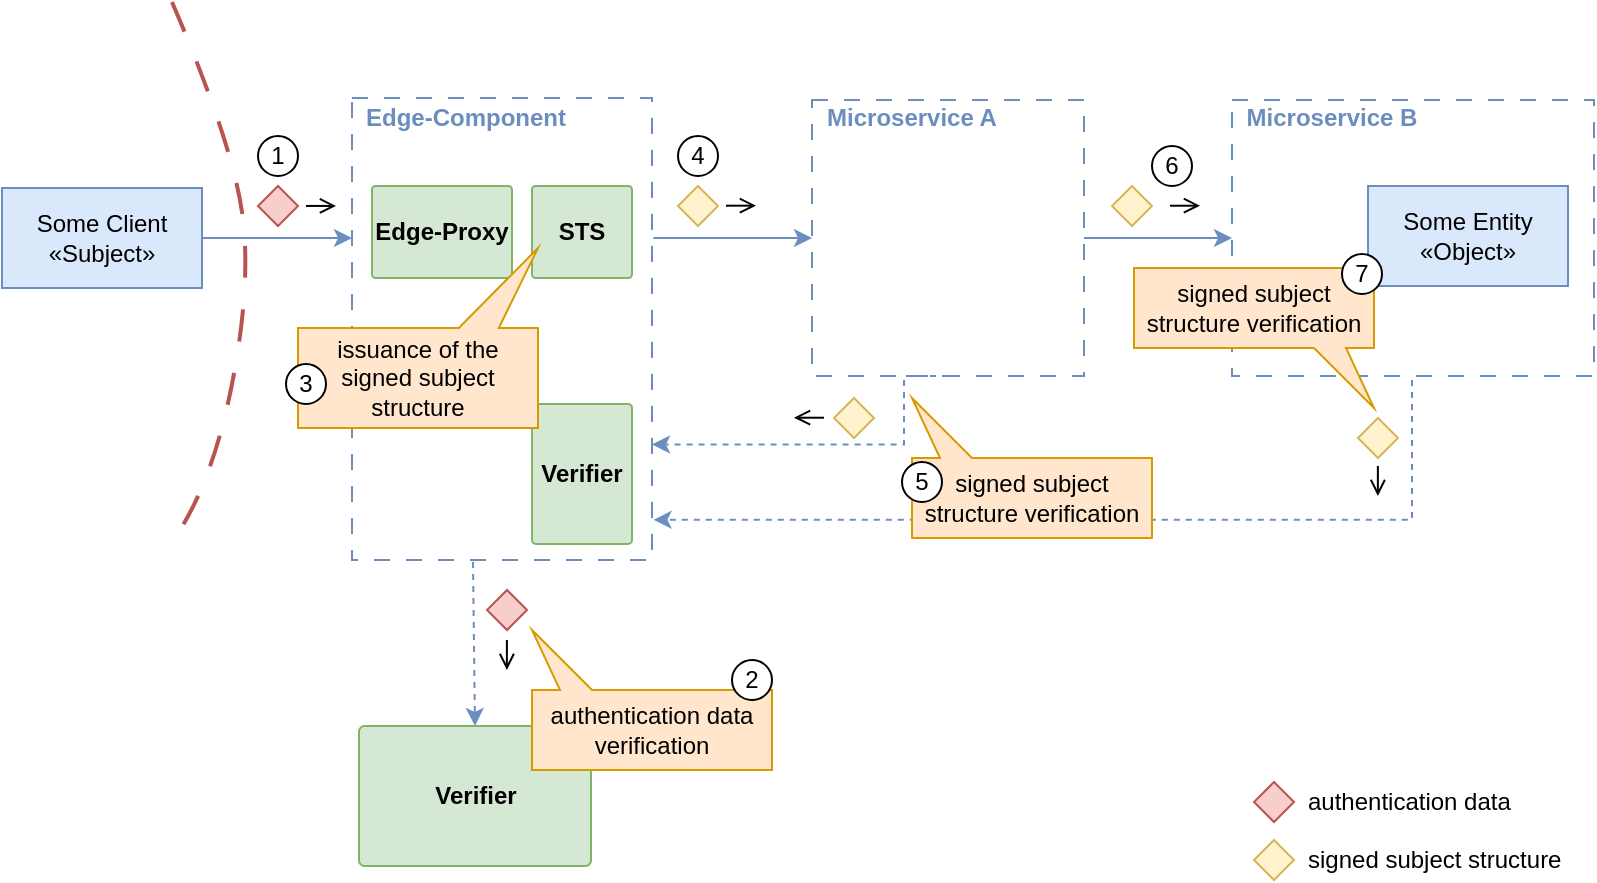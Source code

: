 <mxfile version="27.2.0">
  <diagram name="Page-1" id="vSZzm0c0lSDc5pFVxaaF">
    <mxGraphModel dx="1097" dy="710" grid="1" gridSize="10" guides="1" tooltips="1" connect="1" arrows="1" fold="1" page="1" pageScale="1" pageWidth="850" pageHeight="1100" math="0" shadow="0">
      <root>
        <mxCell id="0" />
        <mxCell id="1" parent="0" />
        <mxCell id="fo6R8_58uPIGh2nn-8rE-60" style="edgeStyle=orthogonalEdgeStyle;rounded=0;orthogonalLoop=1;jettySize=auto;html=1;entryX=1.005;entryY=0.913;entryDx=0;entryDy=0;fillColor=#dae8fc;strokeColor=#6c8ebf;entryPerimeter=0;dashed=1;" parent="1" target="fo6R8_58uPIGh2nn-8rE-28" edge="1">
          <mxGeometry relative="1" as="geometry">
            <mxPoint x="720" y="241" as="sourcePoint" />
            <Array as="points">
              <mxPoint x="720" y="311" />
            </Array>
          </mxGeometry>
        </mxCell>
        <mxCell id="fo6R8_58uPIGh2nn-8rE-26" value="" style="rounded=0;whiteSpace=wrap;html=1;fillColor=none;strokeColor=#6c8ebf;dashed=1;dashPattern=8 8;" parent="1" vertex="1">
          <mxGeometry x="630" y="101" width="181" height="138" as="geometry" />
        </mxCell>
        <mxCell id="fo6R8_58uPIGh2nn-8rE-34" style="edgeStyle=orthogonalEdgeStyle;rounded=0;orthogonalLoop=1;jettySize=auto;html=1;entryX=0;entryY=0.5;entryDx=0;entryDy=0;fillColor=#dae8fc;strokeColor=#6c8ebf;" parent="1" source="fo6R8_58uPIGh2nn-8rE-17" target="fo6R8_58uPIGh2nn-8rE-26" edge="1">
          <mxGeometry relative="1" as="geometry" />
        </mxCell>
        <mxCell id="fo6R8_58uPIGh2nn-8rE-17" value="" style="rounded=0;whiteSpace=wrap;html=1;fillColor=none;strokeColor=#6c8ebf;dashed=1;dashPattern=8 8;" parent="1" vertex="1">
          <mxGeometry x="420" y="101" width="136" height="138" as="geometry" />
        </mxCell>
        <mxCell id="aPNDeGo1sduExx9jBJkK-4" value="Some Entity&lt;br&gt;«Object»" style="rounded=0;whiteSpace=wrap;html=1;fillColor=#dae8fc;strokeColor=#6c8ebf;" parent="1" vertex="1">
          <mxGeometry x="698" y="144" width="100" height="50" as="geometry" />
        </mxCell>
        <mxCell id="fo6R8_58uPIGh2nn-8rE-5" value="" style="rhombus;whiteSpace=wrap;html=1;fillColor=#f8cecc;strokeColor=#b85450;" parent="1" vertex="1">
          <mxGeometry x="641" y="442" width="20" height="20" as="geometry" />
        </mxCell>
        <mxCell id="fo6R8_58uPIGh2nn-8rE-8" value="authentication data" style="text;html=1;align=left;verticalAlign=middle;whiteSpace=wrap;rounded=0;" parent="1" vertex="1">
          <mxGeometry x="666" y="442" width="118" height="20" as="geometry" />
        </mxCell>
        <mxCell id="fo6R8_58uPIGh2nn-8rE-18" value="&lt;div align=&quot;center&quot;&gt;Microservice A&lt;/div&gt;" style="text;html=1;align=center;verticalAlign=middle;whiteSpace=wrap;rounded=0;fillColor=none;fontColor=#6C8EBF;fontStyle=1" parent="1" vertex="1">
          <mxGeometry x="420" y="100" width="100" height="19" as="geometry" />
        </mxCell>
        <mxCell id="fo6R8_58uPIGh2nn-8rE-27" value="&lt;div align=&quot;center&quot;&gt;Microservice B&lt;/div&gt;" style="text;html=1;align=center;verticalAlign=middle;whiteSpace=wrap;rounded=0;fillColor=none;fontColor=#6C8EBF;fontStyle=1" parent="1" vertex="1">
          <mxGeometry x="630" y="100" width="100" height="19" as="geometry" />
        </mxCell>
        <mxCell id="fo6R8_58uPIGh2nn-8rE-32" style="edgeStyle=orthogonalEdgeStyle;rounded=0;orthogonalLoop=1;jettySize=auto;html=1;entryX=0;entryY=0.5;entryDx=0;entryDy=0;fillColor=#dae8fc;strokeColor=#6c8ebf;exitX=1.005;exitY=0.303;exitDx=0;exitDy=0;exitPerimeter=0;" parent="1" source="fo6R8_58uPIGh2nn-8rE-28" target="fo6R8_58uPIGh2nn-8rE-17" edge="1">
          <mxGeometry relative="1" as="geometry" />
        </mxCell>
        <mxCell id="fo6R8_58uPIGh2nn-8rE-28" value="" style="rounded=0;whiteSpace=wrap;html=1;fillColor=none;strokeColor=#6c8ebf;dashed=1;dashPattern=8 8;" parent="1" vertex="1">
          <mxGeometry x="190" y="100" width="150" height="231" as="geometry" />
        </mxCell>
        <mxCell id="fo6R8_58uPIGh2nn-8rE-29" value="Edge-Component" style="text;html=1;align=center;verticalAlign=middle;whiteSpace=wrap;rounded=0;fillColor=none;fontColor=#6C8EBF;fontStyle=1" parent="1" vertex="1">
          <mxGeometry x="194" y="100" width="106" height="19" as="geometry" />
        </mxCell>
        <mxCell id="fo6R8_58uPIGh2nn-8rE-30" value="" style="endArrow=classic;html=1;rounded=0;exitX=1;exitY=0.5;exitDx=0;exitDy=0;fillColor=#dae8fc;strokeColor=#6c8ebf;" parent="1" source="fo6R8_58uPIGh2nn-8rE-36" edge="1">
          <mxGeometry width="50" height="50" relative="1" as="geometry">
            <mxPoint x="134" y="169" as="sourcePoint" />
            <mxPoint x="190" y="170" as="targetPoint" />
          </mxGeometry>
        </mxCell>
        <mxCell id="fo6R8_58uPIGh2nn-8rE-31" value="" style="rhombus;whiteSpace=wrap;html=1;fillColor=#f8cecc;strokeColor=#b85450;direction=south;" parent="1" vertex="1">
          <mxGeometry x="143" y="144" width="20" height="20" as="geometry" />
        </mxCell>
        <mxCell id="fo6R8_58uPIGh2nn-8rE-33" value="" style="rhombus;whiteSpace=wrap;html=1;fillColor=#fff2cc;strokeColor=#d6b656;" parent="1" vertex="1">
          <mxGeometry x="353" y="144" width="20" height="20" as="geometry" />
        </mxCell>
        <mxCell id="fo6R8_58uPIGh2nn-8rE-36" value="Some Client&lt;br&gt;«Subject»" style="rounded=0;whiteSpace=wrap;html=1;fillColor=#dae8fc;strokeColor=#6c8ebf;" parent="1" vertex="1">
          <mxGeometry x="15" y="145" width="100" height="50" as="geometry" />
        </mxCell>
        <mxCell id="fo6R8_58uPIGh2nn-8rE-38" value="signed subject structure" style="text;html=1;align=left;verticalAlign=middle;whiteSpace=wrap;rounded=0;" parent="1" vertex="1">
          <mxGeometry x="666" y="471" width="145" height="20" as="geometry" />
        </mxCell>
        <mxCell id="fo6R8_58uPIGh2nn-8rE-46" value="" style="rhombus;whiteSpace=wrap;html=1;fillColor=#fff2cc;strokeColor=#d6b656;" parent="1" vertex="1">
          <mxGeometry x="641" y="471" width="20" height="20" as="geometry" />
        </mxCell>
        <mxCell id="fo6R8_58uPIGh2nn-8rE-49" value="" style="endArrow=open;html=1;rounded=0;endFill=0;" parent="1" edge="1">
          <mxGeometry width="50" height="50" relative="1" as="geometry">
            <mxPoint x="167" y="153.97" as="sourcePoint" />
            <mxPoint x="182" y="153.97" as="targetPoint" />
          </mxGeometry>
        </mxCell>
        <mxCell id="fo6R8_58uPIGh2nn-8rE-50" value="" style="endArrow=open;html=1;rounded=0;endFill=0;" parent="1" edge="1">
          <mxGeometry width="50" height="50" relative="1" as="geometry">
            <mxPoint x="377" y="153.84" as="sourcePoint" />
            <mxPoint x="392" y="153.84" as="targetPoint" />
          </mxGeometry>
        </mxCell>
        <mxCell id="fo6R8_58uPIGh2nn-8rE-53" value="" style="rhombus;whiteSpace=wrap;html=1;fillColor=#fff2cc;strokeColor=#d6b656;" parent="1" vertex="1">
          <mxGeometry x="570" y="144" width="20" height="20" as="geometry" />
        </mxCell>
        <mxCell id="fo6R8_58uPIGh2nn-8rE-54" value="" style="endArrow=open;html=1;rounded=0;endFill=0;" parent="1" edge="1">
          <mxGeometry width="50" height="50" relative="1" as="geometry">
            <mxPoint x="599" y="153.86" as="sourcePoint" />
            <mxPoint x="614" y="153.86" as="targetPoint" />
          </mxGeometry>
        </mxCell>
        <mxCell id="fo6R8_58uPIGh2nn-8rE-55" style="edgeStyle=orthogonalEdgeStyle;rounded=0;orthogonalLoop=1;jettySize=auto;html=1;entryX=0.5;entryY=0;entryDx=0;entryDy=0;fillColor=#dae8fc;strokeColor=#6c8ebf;startArrow=none;startFill=0;dashed=1;" parent="1" target="ySy-ttYXcyeQMoxVHM1Y-1" edge="1">
          <mxGeometry relative="1" as="geometry">
            <mxPoint x="250.5" y="332" as="sourcePoint" />
            <mxPoint x="250.5" y="415" as="targetPoint" />
          </mxGeometry>
        </mxCell>
        <mxCell id="fo6R8_58uPIGh2nn-8rE-56" value="" style="rhombus;whiteSpace=wrap;html=1;fillColor=#f8cecc;strokeColor=#b85450;" parent="1" vertex="1">
          <mxGeometry x="257.5" y="346" width="20" height="20" as="geometry" />
        </mxCell>
        <mxCell id="fo6R8_58uPIGh2nn-8rE-57" value="" style="endArrow=open;html=1;rounded=0;endFill=0;" parent="1" edge="1">
          <mxGeometry width="50" height="50" relative="1" as="geometry">
            <mxPoint x="267.44" y="371" as="sourcePoint" />
            <mxPoint x="267.44" y="386" as="targetPoint" />
          </mxGeometry>
        </mxCell>
        <mxCell id="fo6R8_58uPIGh2nn-8rE-61" value="" style="rhombus;whiteSpace=wrap;html=1;fillColor=#fff2cc;strokeColor=#d6b656;flipV=1;" parent="1" vertex="1">
          <mxGeometry x="693" y="260" width="20" height="20" as="geometry" />
        </mxCell>
        <mxCell id="fo6R8_58uPIGh2nn-8rE-62" value="" style="endArrow=open;html=1;rounded=0;endFill=0;" parent="1" edge="1">
          <mxGeometry width="50" height="50" relative="1" as="geometry">
            <mxPoint x="702.94" y="284.0" as="sourcePoint" />
            <mxPoint x="702.94" y="299.0" as="targetPoint" />
          </mxGeometry>
        </mxCell>
        <mxCell id="fo6R8_58uPIGh2nn-8rE-63" value="signed subject structure verification" style="shape=callout;whiteSpace=wrap;html=1;perimeter=calloutPerimeter;base=16;size=30;position=0.75;position2=1;flipV=0;fillColor=#ffe6cc;strokeColor=#d79b00;" parent="1" vertex="1">
          <mxGeometry x="581" y="185" width="120" height="70" as="geometry" />
        </mxCell>
        <mxCell id="fo6R8_58uPIGh2nn-8rE-64" value="1" style="ellipse;whiteSpace=wrap;html=1;aspect=fixed;" parent="1" vertex="1">
          <mxGeometry x="143" y="119" width="20" height="20" as="geometry" />
        </mxCell>
        <mxCell id="fo6R8_58uPIGh2nn-8rE-65" value="4" style="ellipse;whiteSpace=wrap;html=1;aspect=fixed;" parent="1" vertex="1">
          <mxGeometry x="353" y="119" width="20" height="20" as="geometry" />
        </mxCell>
        <mxCell id="fo6R8_58uPIGh2nn-8rE-66" value="2" style="ellipse;whiteSpace=wrap;html=1;aspect=fixed;" parent="1" vertex="1">
          <mxGeometry x="280" y="414" width="20" height="20" as="geometry" />
        </mxCell>
        <mxCell id="fo6R8_58uPIGh2nn-8rE-68" value="6" style="ellipse;whiteSpace=wrap;html=1;aspect=fixed;" parent="1" vertex="1">
          <mxGeometry x="590" y="124" width="20" height="20" as="geometry" />
        </mxCell>
        <mxCell id="fo6R8_58uPIGh2nn-8rE-69" value="7" style="ellipse;whiteSpace=wrap;html=1;aspect=fixed;" parent="1" vertex="1">
          <mxGeometry x="685" y="178" width="20" height="20" as="geometry" />
        </mxCell>
        <mxCell id="_uC_OFgqSUIaIrw_m8E7-2" style="edgeStyle=orthogonalEdgeStyle;rounded=0;orthogonalLoop=1;jettySize=auto;html=1;entryX=1;entryY=0.75;entryDx=0;entryDy=0;fillColor=#dae8fc;strokeColor=#6c8ebf;exitX=0.5;exitY=1;exitDx=0;exitDy=0;dashed=1;" parent="1" source="fo6R8_58uPIGh2nn-8rE-17" target="fo6R8_58uPIGh2nn-8rE-28" edge="1">
          <mxGeometry relative="1" as="geometry">
            <mxPoint x="730" y="251" as="sourcePoint" />
            <Array as="points">
              <mxPoint x="466" y="273" />
            </Array>
            <mxPoint x="315" y="321" as="targetPoint" />
          </mxGeometry>
        </mxCell>
        <mxCell id="_uC_OFgqSUIaIrw_m8E7-3" value="" style="rhombus;whiteSpace=wrap;html=1;fillColor=#fff2cc;strokeColor=#d6b656;" parent="1" vertex="1">
          <mxGeometry x="431" y="250" width="20" height="20" as="geometry" />
        </mxCell>
        <mxCell id="_uC_OFgqSUIaIrw_m8E7-4" value="" style="endArrow=open;html=1;rounded=0;endFill=0;" parent="1" edge="1">
          <mxGeometry width="50" height="50" relative="1" as="geometry">
            <mxPoint x="426" y="259.86" as="sourcePoint" />
            <mxPoint x="411" y="259.86" as="targetPoint" />
          </mxGeometry>
        </mxCell>
        <mxCell id="_uC_OFgqSUIaIrw_m8E7-5" value="signed subject structure verification" style="shape=callout;whiteSpace=wrap;html=1;perimeter=calloutPerimeter;base=16;size=30;position=0.75;position2=1;flipV=1;fillColor=#ffe6cc;strokeColor=#d79b00;flipH=1;" parent="1" vertex="1">
          <mxGeometry x="470" y="250" width="120" height="70" as="geometry" />
        </mxCell>
        <mxCell id="_uC_OFgqSUIaIrw_m8E7-6" value="5" style="ellipse;whiteSpace=wrap;html=1;aspect=fixed;flipH=1;" parent="1" vertex="1">
          <mxGeometry x="465" y="282" width="20" height="20" as="geometry" />
        </mxCell>
        <mxCell id="_uC_OFgqSUIaIrw_m8E7-9" value="" style="curved=1;endArrow=none;html=1;rounded=0;dashed=1;dashPattern=8 8;startFill=0;fillColor=#f8cecc;strokeColor=#b85450;startSize=9;endSize=8;strokeWidth=2;" parent="1" edge="1">
          <mxGeometry width="50" height="50" relative="1" as="geometry">
            <mxPoint x="100" y="52" as="sourcePoint" />
            <mxPoint x="100" y="322" as="targetPoint" />
            <Array as="points">
              <mxPoint x="130" y="122" />
              <mxPoint x="140" y="192" />
              <mxPoint x="120" y="294" />
            </Array>
          </mxGeometry>
        </mxCell>
        <mxCell id="ySy-ttYXcyeQMoxVHM1Y-1" value="&lt;b&gt;Verifier&lt;/b&gt;" style="rounded=1;whiteSpace=wrap;html=1;fillColor=#d5e8d4;strokeColor=#82b366;arcSize=4;" parent="1" vertex="1">
          <mxGeometry x="193.5" y="414" width="116" height="70" as="geometry" />
        </mxCell>
        <mxCell id="fo6R8_58uPIGh2nn-8rE-58" value="authentication data verification" style="shape=callout;whiteSpace=wrap;html=1;perimeter=calloutPerimeter;base=16;size=30;position=0.75;position2=1;flipV=1;fillColor=#ffe6cc;strokeColor=#d79b00;flipH=1;" parent="1" vertex="1">
          <mxGeometry x="280" y="366" width="120" height="70" as="geometry" />
        </mxCell>
        <mxCell id="ySy-ttYXcyeQMoxVHM1Y-2" value="2" style="ellipse;whiteSpace=wrap;html=1;aspect=fixed;" parent="1" vertex="1">
          <mxGeometry x="380" y="381" width="20" height="20" as="geometry" />
        </mxCell>
        <mxCell id="gJYL38P5y1MsWXwlM_N6-2" value="&lt;b&gt;Edge-Proxy&lt;/b&gt;" style="rounded=1;whiteSpace=wrap;html=1;fillColor=#d5e8d4;strokeColor=#82b366;arcSize=4;" vertex="1" parent="1">
          <mxGeometry x="200" y="144" width="70" height="46" as="geometry" />
        </mxCell>
        <mxCell id="gJYL38P5y1MsWXwlM_N6-3" value="&lt;b&gt;STS&lt;/b&gt;" style="rounded=1;whiteSpace=wrap;html=1;fillColor=#d5e8d4;strokeColor=#82b366;arcSize=4;" vertex="1" parent="1">
          <mxGeometry x="280" y="144" width="50" height="46" as="geometry" />
        </mxCell>
        <mxCell id="gJYL38P5y1MsWXwlM_N6-4" value="&lt;b&gt;Verifier&lt;/b&gt;" style="rounded=1;whiteSpace=wrap;html=1;fillColor=#d5e8d4;strokeColor=#82b366;arcSize=4;" vertex="1" parent="1">
          <mxGeometry x="280" y="253" width="50" height="70" as="geometry" />
        </mxCell>
        <mxCell id="fo6R8_58uPIGh2nn-8rE-59" value="issuance of the signed subject structure" style="shape=callout;whiteSpace=wrap;html=1;perimeter=calloutPerimeter;base=20;size=40;position=0.67;position2=1;flipV=1;fillColor=#ffe6cc;strokeColor=#d79b00;" parent="1" vertex="1">
          <mxGeometry x="163" y="175" width="120" height="90" as="geometry" />
        </mxCell>
        <mxCell id="_uC_OFgqSUIaIrw_m8E7-1" value="3" style="ellipse;whiteSpace=wrap;html=1;aspect=fixed;" parent="1" vertex="1">
          <mxGeometry x="157" y="233" width="20" height="20" as="geometry" />
        </mxCell>
      </root>
    </mxGraphModel>
  </diagram>
</mxfile>
